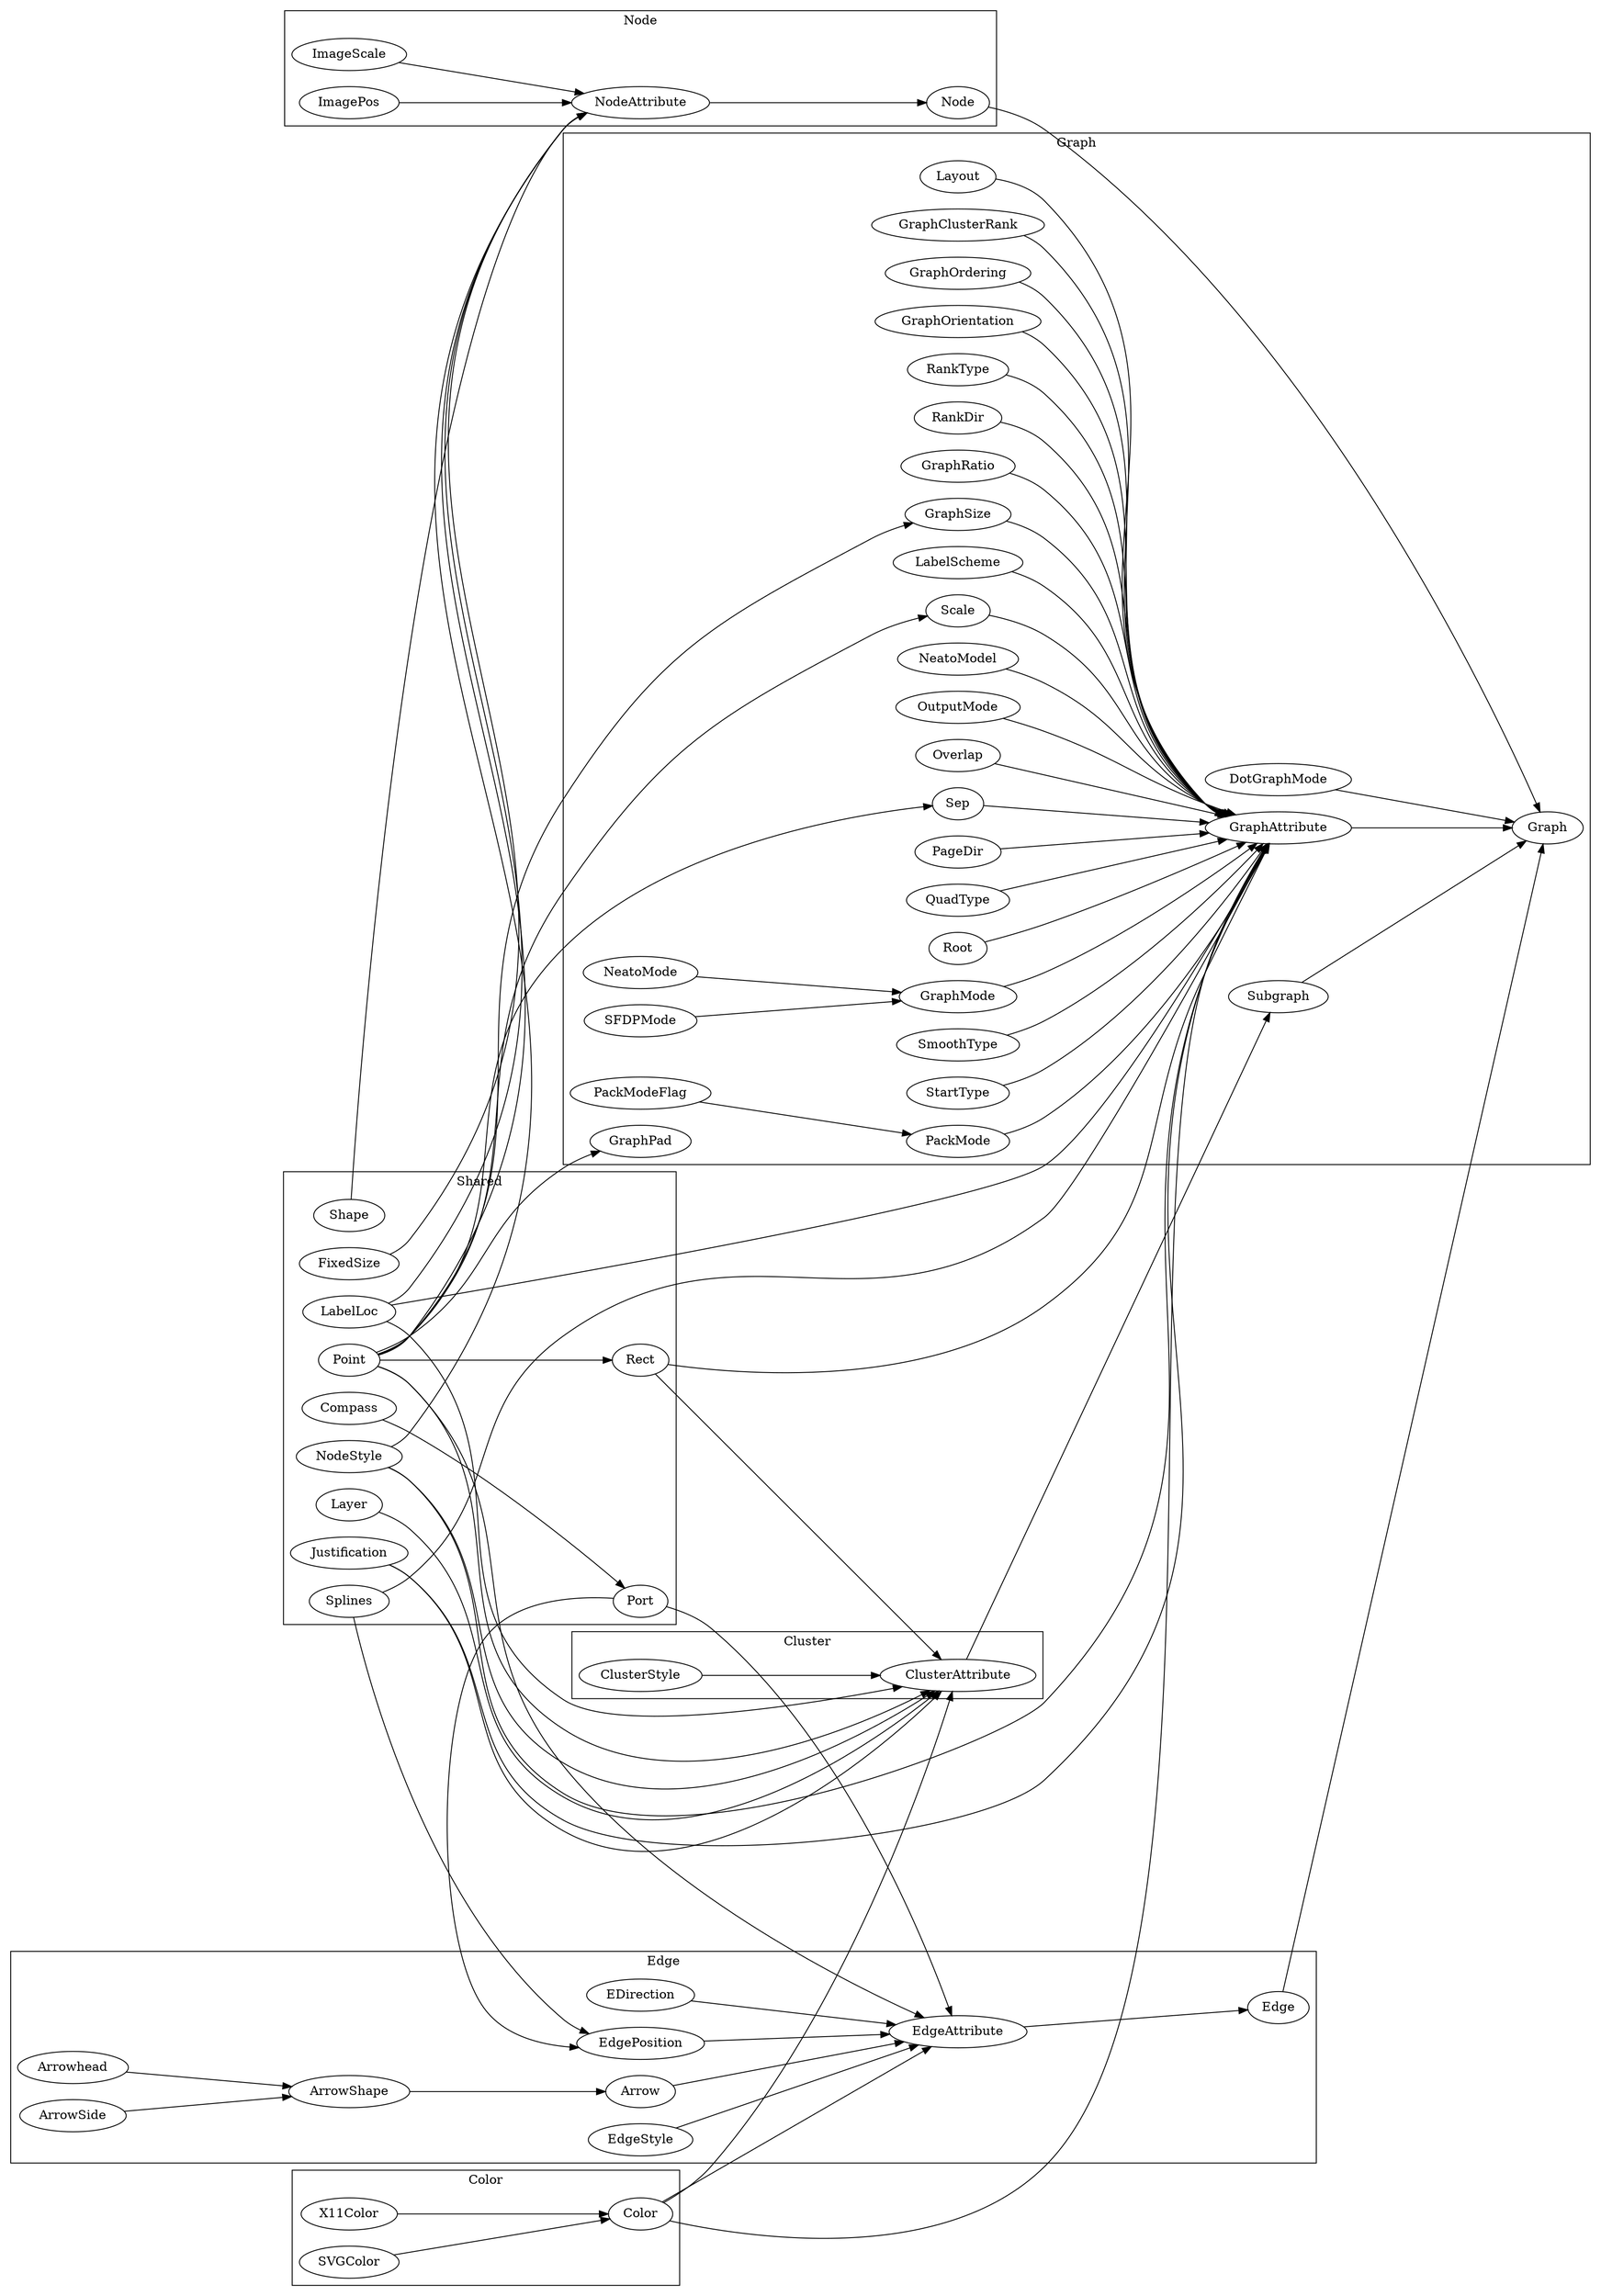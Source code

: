 digraph {
    rankdir=LR;
    ranksep=2.5;
    subgraph cluster_0 {
        label="Shared";
        Layer; Shape; FixedSize; LabelLoc; Point; Rect; Splines; Compass; Port; NodeStyle; Justification;
        Compass -> Port;
        Point -> Rect;
    }

    subgraph cluster_1 {
        rank=0;
        label="Color";
        Color; X11Color; SVGColor;
        { SVGColor X11Color } -> Color;
    }
    
    subgraph cluster_2 {
        label="Edge";
        EDirection; Arrowhead; ArrowSide; ArrowShape; Arrow; EdgePosition; EdgeStyle; EdgeAttribute; "Edge";
        ArrowShape -> Arrow;
        { ArrowSide Arrowhead } -> ArrowShape;
        { Arrow EDirection EdgePosition EdgeStyle } -> EdgeAttribute;
        EdgeAttribute -> "Edge";
    }
    subgraph cluster_3 {
        label="Node";
        "Node"; NodeAttribute; ImageScale; ImagePos;
        { ImageScale ImagePos } -> NodeAttribute;
        NodeAttribute -> "Node";
    }
    subgraph cluster_4 {
        label="Cluster";
        ClusterStyle; ClusterAttribute;
        {
            Justification
            LabelLoc
            Layer
            ClusterStyle
        } -> ClusterAttribute;
    }
    
    subgraph cluster_5 {
        label="Graph";
        "Graph"; DotGraphMode; Layout; GraphClusterRank; GraphOrdering; GraphOrientation; RankType; RankDir; GraphRatio; GraphSize; LabelScheme; NeatoMode; SFDPMode; GraphMode; NeatoModel; OutputMode; Overlap; PackModeFlag; PackMode; GraphPad; PageDir; QuadType; Root; Scale; SmoothType; StartType; GraphAttribute; ClusterAttribute;
        PackModeFlag -> PackMode;
        {
            PackMode
            GraphClusterRank
            GraphOrdering
            GraphOrientation
            GraphRatio
            Justification
            LabelScheme
            Layout
            NeatoModel
            OutputMode
            QuadType
            RankDir
            RankType
            Sep
            Root
            Scale
            StartType
            GraphSize
            Overlap
            GraphMode
            SmoothType
            GraphClusterRank
            PageDir
        } -> GraphAttribute;
        {
          NeatoMode
          SFDPMode
        } -> GraphMode;
        {
            DotGraphMode
            GraphAttribute
            "Subgraph"
        } -> "Graph";
        
    }
    ClusterAttribute -> "Subgraph";
    {"Edge" "Node"} -> "Graph";
    Color -> { ClusterAttribute EdgeAttribute GraphAttribute };
    {Shape FixedSize} -> NodeAttribute;
    LabelLoc -> { GraphAttribute NodeAttribute};
    NodeStyle -> { ClusterAttribute GraphAttribute NodeAttribute};
    Point -> {
     ClusterAttribute
     EdgeAttribute
     GraphPad
     GraphSize
     NodeAttribute
     Scale
     Sep
    }
    Port -> { EdgeAttribute EdgePosition };
    Rect -> { ClusterAttribute GraphAttribute };
    Splines -> { EdgePosition GraphAttribute };
}
